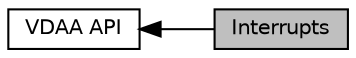 digraph "Interrupts"
{
  edge [fontname="Helvetica",fontsize="10",labelfontname="Helvetica",labelfontsize="10"];
  node [fontname="Helvetica",fontsize="10",shape=record];
  rankdir=LR;
  Node1 [label="VDAA API",height=0.2,width=0.4,color="black", fillcolor="white", style="filled",URL="$group___v_d_a_a___a_p_i.html"];
  Node0 [label="Interrupts",height=0.2,width=0.4,color="black", fillcolor="grey75", style="filled", fontcolor="black"];
  Node1->Node0 [shape=plaintext, dir="back", style="solid"];
}
